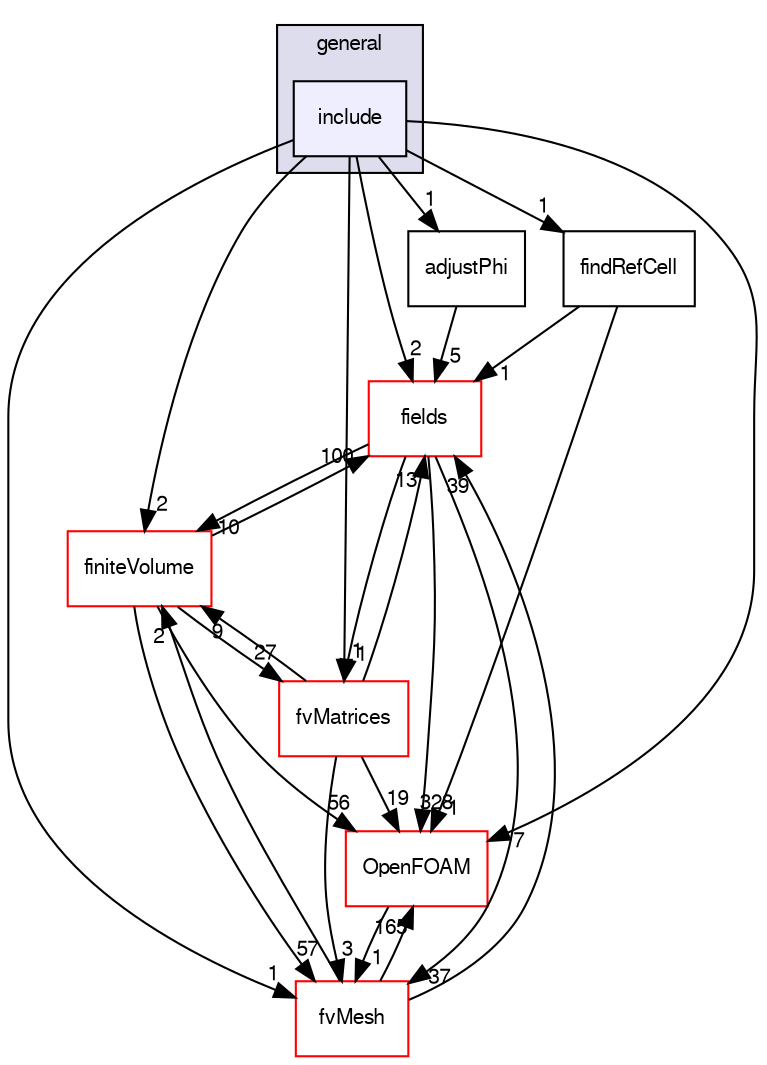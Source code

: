 digraph "src/finiteVolume/cfdTools/general/include" {
  bgcolor=transparent;
  compound=true
  node [ fontsize="10", fontname="FreeSans"];
  edge [ labelfontsize="10", labelfontname="FreeSans"];
  subgraph clusterdir_c5259e3096ae0265e0b8b287024f0a94 {
    graph [ bgcolor="#ddddee", pencolor="black", label="general" fontname="FreeSans", fontsize="10", URL="dir_c5259e3096ae0265e0b8b287024f0a94.html"]
  dir_9575698abc4fe4969f62a525fb1da5bf [shape=box, label="include", style="filled", fillcolor="#eeeeff", pencolor="black", URL="dir_9575698abc4fe4969f62a525fb1da5bf.html"];
  }
  dir_d24eedb9787c0ff52a4911e62c86e5d9 [shape=box label="findRefCell" URL="dir_d24eedb9787c0ff52a4911e62c86e5d9.html"];
  dir_25ab4a83a983f7bb7a38b7f63bb141b7 [shape=box label="fields" color="red" URL="dir_25ab4a83a983f7bb7a38b7f63bb141b7.html"];
  dir_2ea871e4defbdbd60808750cae643c63 [shape=box label="finiteVolume" color="red" URL="dir_2ea871e4defbdbd60808750cae643c63.html"];
  dir_b649eb2a14c57dc8823306833936b196 [shape=box label="adjustPhi" URL="dir_b649eb2a14c57dc8823306833936b196.html"];
  dir_c382fa095c9c33d8673c0dd60aaef275 [shape=box label="fvMesh" color="red" URL="dir_c382fa095c9c33d8673c0dd60aaef275.html"];
  dir_c5473ff19b20e6ec4dfe5c310b3778a8 [shape=box label="OpenFOAM" color="red" URL="dir_c5473ff19b20e6ec4dfe5c310b3778a8.html"];
  dir_5d57e3901430bcc99a7ddac11a899224 [shape=box label="fvMatrices" color="red" URL="dir_5d57e3901430bcc99a7ddac11a899224.html"];
  dir_d24eedb9787c0ff52a4911e62c86e5d9->dir_25ab4a83a983f7bb7a38b7f63bb141b7 [headlabel="1", labeldistance=1.5 headhref="dir_000755_000783.html"];
  dir_d24eedb9787c0ff52a4911e62c86e5d9->dir_c5473ff19b20e6ec4dfe5c310b3778a8 [headlabel="1", labeldistance=1.5 headhref="dir_000755_001732.html"];
  dir_25ab4a83a983f7bb7a38b7f63bb141b7->dir_2ea871e4defbdbd60808750cae643c63 [headlabel="10", labeldistance=1.5 headhref="dir_000783_000904.html"];
  dir_25ab4a83a983f7bb7a38b7f63bb141b7->dir_c382fa095c9c33d8673c0dd60aaef275 [headlabel="37", labeldistance=1.5 headhref="dir_000783_000965.html"];
  dir_25ab4a83a983f7bb7a38b7f63bb141b7->dir_c5473ff19b20e6ec4dfe5c310b3778a8 [headlabel="328", labeldistance=1.5 headhref="dir_000783_001732.html"];
  dir_25ab4a83a983f7bb7a38b7f63bb141b7->dir_5d57e3901430bcc99a7ddac11a899224 [headlabel="1", labeldistance=1.5 headhref="dir_000783_000957.html"];
  dir_2ea871e4defbdbd60808750cae643c63->dir_25ab4a83a983f7bb7a38b7f63bb141b7 [headlabel="100", labeldistance=1.5 headhref="dir_000904_000783.html"];
  dir_2ea871e4defbdbd60808750cae643c63->dir_c382fa095c9c33d8673c0dd60aaef275 [headlabel="57", labeldistance=1.5 headhref="dir_000904_000965.html"];
  dir_2ea871e4defbdbd60808750cae643c63->dir_c5473ff19b20e6ec4dfe5c310b3778a8 [headlabel="56", labeldistance=1.5 headhref="dir_000904_001732.html"];
  dir_2ea871e4defbdbd60808750cae643c63->dir_5d57e3901430bcc99a7ddac11a899224 [headlabel="27", labeldistance=1.5 headhref="dir_000904_000957.html"];
  dir_b649eb2a14c57dc8823306833936b196->dir_25ab4a83a983f7bb7a38b7f63bb141b7 [headlabel="5", labeldistance=1.5 headhref="dir_000753_000783.html"];
  dir_c382fa095c9c33d8673c0dd60aaef275->dir_25ab4a83a983f7bb7a38b7f63bb141b7 [headlabel="39", labeldistance=1.5 headhref="dir_000965_000783.html"];
  dir_c382fa095c9c33d8673c0dd60aaef275->dir_2ea871e4defbdbd60808750cae643c63 [headlabel="2", labeldistance=1.5 headhref="dir_000965_000904.html"];
  dir_c382fa095c9c33d8673c0dd60aaef275->dir_c5473ff19b20e6ec4dfe5c310b3778a8 [headlabel="165", labeldistance=1.5 headhref="dir_000965_001732.html"];
  dir_9575698abc4fe4969f62a525fb1da5bf->dir_d24eedb9787c0ff52a4911e62c86e5d9 [headlabel="1", labeldistance=1.5 headhref="dir_000756_000755.html"];
  dir_9575698abc4fe4969f62a525fb1da5bf->dir_25ab4a83a983f7bb7a38b7f63bb141b7 [headlabel="2", labeldistance=1.5 headhref="dir_000756_000783.html"];
  dir_9575698abc4fe4969f62a525fb1da5bf->dir_2ea871e4defbdbd60808750cae643c63 [headlabel="2", labeldistance=1.5 headhref="dir_000756_000904.html"];
  dir_9575698abc4fe4969f62a525fb1da5bf->dir_b649eb2a14c57dc8823306833936b196 [headlabel="1", labeldistance=1.5 headhref="dir_000756_000753.html"];
  dir_9575698abc4fe4969f62a525fb1da5bf->dir_c382fa095c9c33d8673c0dd60aaef275 [headlabel="1", labeldistance=1.5 headhref="dir_000756_000965.html"];
  dir_9575698abc4fe4969f62a525fb1da5bf->dir_c5473ff19b20e6ec4dfe5c310b3778a8 [headlabel="7", labeldistance=1.5 headhref="dir_000756_001732.html"];
  dir_9575698abc4fe4969f62a525fb1da5bf->dir_5d57e3901430bcc99a7ddac11a899224 [headlabel="1", labeldistance=1.5 headhref="dir_000756_000957.html"];
  dir_c5473ff19b20e6ec4dfe5c310b3778a8->dir_c382fa095c9c33d8673c0dd60aaef275 [headlabel="1", labeldistance=1.5 headhref="dir_001732_000965.html"];
  dir_5d57e3901430bcc99a7ddac11a899224->dir_25ab4a83a983f7bb7a38b7f63bb141b7 [headlabel="13", labeldistance=1.5 headhref="dir_000957_000783.html"];
  dir_5d57e3901430bcc99a7ddac11a899224->dir_2ea871e4defbdbd60808750cae643c63 [headlabel="9", labeldistance=1.5 headhref="dir_000957_000904.html"];
  dir_5d57e3901430bcc99a7ddac11a899224->dir_c382fa095c9c33d8673c0dd60aaef275 [headlabel="3", labeldistance=1.5 headhref="dir_000957_000965.html"];
  dir_5d57e3901430bcc99a7ddac11a899224->dir_c5473ff19b20e6ec4dfe5c310b3778a8 [headlabel="19", labeldistance=1.5 headhref="dir_000957_001732.html"];
}
